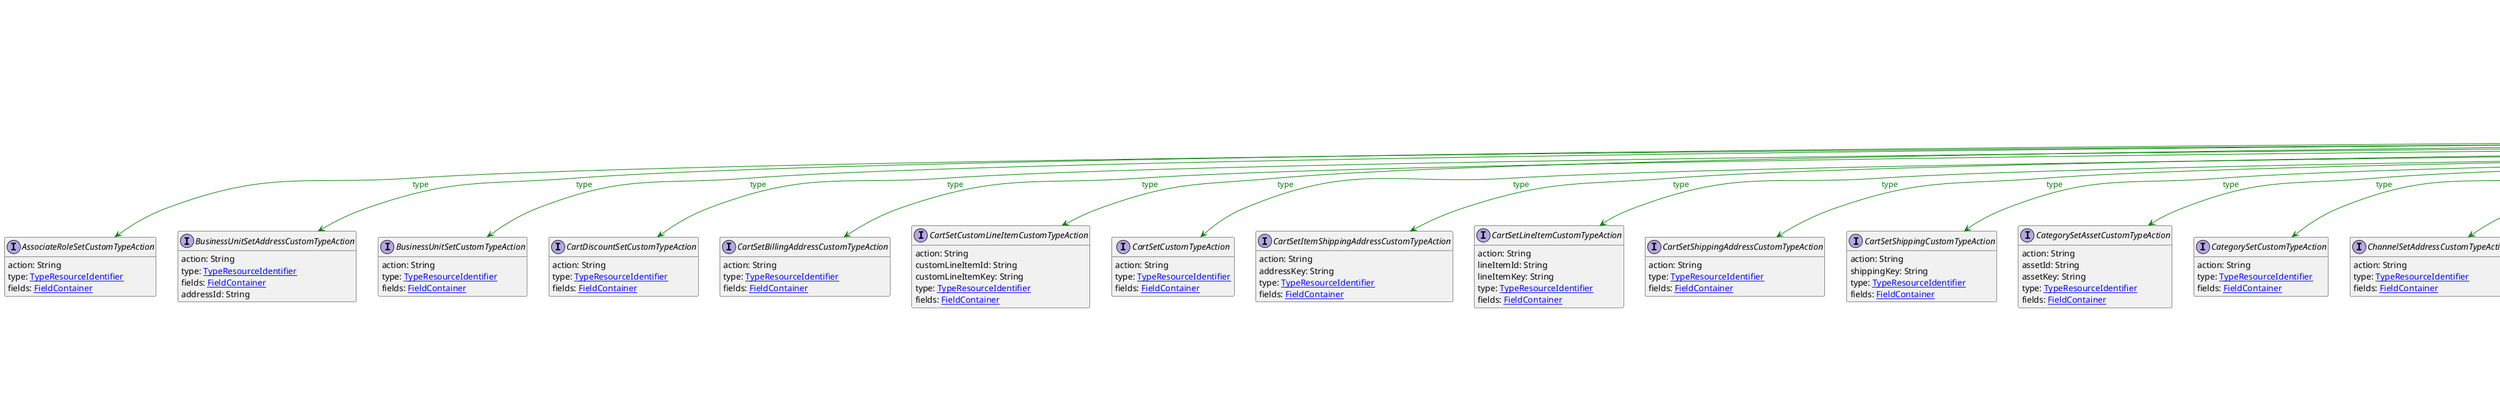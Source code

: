 @startuml

hide empty fields
hide empty methods
legend
|= |= line |
|<back:black>   </back>| inheritance |
|<back:green>   </back>| property reference |
|<back:blue>   </back>| discriminated class |
endlegend
interface TypeResourceIdentifier [[TypeResourceIdentifier.svg]] extends ResourceIdentifier {
    typeId: [[ReferenceTypeId.svg ReferenceTypeId]]
    id: String
    key: String
}
interface ResourceIdentifier [[ResourceIdentifier.svg]]  {
    typeId: [[ReferenceTypeId.svg ReferenceTypeId]]
    id: String
    key: String
}


interface AssociateRoleSetCustomTypeAction [[AssociateRoleSetCustomTypeAction.svg]]  {
    action: String
    type: [[TypeResourceIdentifier.svg TypeResourceIdentifier]]
    fields: [[FieldContainer.svg FieldContainer]]
}
interface BusinessUnitSetAddressCustomTypeAction [[BusinessUnitSetAddressCustomTypeAction.svg]]  {
    action: String
    type: [[TypeResourceIdentifier.svg TypeResourceIdentifier]]
    fields: [[FieldContainer.svg FieldContainer]]
    addressId: String
}
interface BusinessUnitSetCustomTypeAction [[BusinessUnitSetCustomTypeAction.svg]]  {
    action: String
    type: [[TypeResourceIdentifier.svg TypeResourceIdentifier]]
    fields: [[FieldContainer.svg FieldContainer]]
}
interface CartDiscountSetCustomTypeAction [[CartDiscountSetCustomTypeAction.svg]]  {
    action: String
    type: [[TypeResourceIdentifier.svg TypeResourceIdentifier]]
    fields: [[FieldContainer.svg FieldContainer]]
}
interface CartSetBillingAddressCustomTypeAction [[CartSetBillingAddressCustomTypeAction.svg]]  {
    action: String
    type: [[TypeResourceIdentifier.svg TypeResourceIdentifier]]
    fields: [[FieldContainer.svg FieldContainer]]
}
interface CartSetCustomLineItemCustomTypeAction [[CartSetCustomLineItemCustomTypeAction.svg]]  {
    action: String
    customLineItemId: String
    customLineItemKey: String
    type: [[TypeResourceIdentifier.svg TypeResourceIdentifier]]
    fields: [[FieldContainer.svg FieldContainer]]
}
interface CartSetCustomTypeAction [[CartSetCustomTypeAction.svg]]  {
    action: String
    type: [[TypeResourceIdentifier.svg TypeResourceIdentifier]]
    fields: [[FieldContainer.svg FieldContainer]]
}
interface CartSetItemShippingAddressCustomTypeAction [[CartSetItemShippingAddressCustomTypeAction.svg]]  {
    action: String
    addressKey: String
    type: [[TypeResourceIdentifier.svg TypeResourceIdentifier]]
    fields: [[FieldContainer.svg FieldContainer]]
}
interface CartSetLineItemCustomTypeAction [[CartSetLineItemCustomTypeAction.svg]]  {
    action: String
    lineItemId: String
    lineItemKey: String
    type: [[TypeResourceIdentifier.svg TypeResourceIdentifier]]
    fields: [[FieldContainer.svg FieldContainer]]
}
interface CartSetShippingAddressCustomTypeAction [[CartSetShippingAddressCustomTypeAction.svg]]  {
    action: String
    type: [[TypeResourceIdentifier.svg TypeResourceIdentifier]]
    fields: [[FieldContainer.svg FieldContainer]]
}
interface CartSetShippingCustomTypeAction [[CartSetShippingCustomTypeAction.svg]]  {
    action: String
    shippingKey: String
    type: [[TypeResourceIdentifier.svg TypeResourceIdentifier]]
    fields: [[FieldContainer.svg FieldContainer]]
}
interface CategorySetAssetCustomTypeAction [[CategorySetAssetCustomTypeAction.svg]]  {
    action: String
    assetId: String
    assetKey: String
    type: [[TypeResourceIdentifier.svg TypeResourceIdentifier]]
    fields: [[FieldContainer.svg FieldContainer]]
}
interface CategorySetCustomTypeAction [[CategorySetCustomTypeAction.svg]]  {
    action: String
    type: [[TypeResourceIdentifier.svg TypeResourceIdentifier]]
    fields: [[FieldContainer.svg FieldContainer]]
}
interface ChannelSetAddressCustomTypeAction [[ChannelSetAddressCustomTypeAction.svg]]  {
    action: String
    type: [[TypeResourceIdentifier.svg TypeResourceIdentifier]]
    fields: [[FieldContainer.svg FieldContainer]]
}
interface ChannelSetCustomTypeAction [[ChannelSetCustomTypeAction.svg]]  {
    action: String
    type: [[TypeResourceIdentifier.svg TypeResourceIdentifier]]
    fields: [[FieldContainer.svg FieldContainer]]
}
interface CustomerGroupSetCustomTypeAction [[CustomerGroupSetCustomTypeAction.svg]]  {
    action: String
    type: [[TypeResourceIdentifier.svg TypeResourceIdentifier]]
    fields: [[FieldContainer.svg FieldContainer]]
}
interface CustomerSetAddressCustomTypeAction [[CustomerSetAddressCustomTypeAction.svg]]  {
    action: String
    addressId: String
    type: [[TypeResourceIdentifier.svg TypeResourceIdentifier]]
    fields: [[FieldContainer.svg FieldContainer]]
}
interface CustomerSetCustomTypeAction [[CustomerSetCustomTypeAction.svg]]  {
    action: String
    type: [[TypeResourceIdentifier.svg TypeResourceIdentifier]]
    fields: [[FieldContainer.svg FieldContainer]]
}
interface DiscountCodeSetCustomTypeAction [[DiscountCodeSetCustomTypeAction.svg]]  {
    action: String
    type: [[TypeResourceIdentifier.svg TypeResourceIdentifier]]
    fields: [[FieldContainer.svg FieldContainer]]
}
interface InventoryEntrySetCustomTypeAction [[InventoryEntrySetCustomTypeAction.svg]]  {
    action: String
    type: [[TypeResourceIdentifier.svg TypeResourceIdentifier]]
    fields: [[FieldContainer.svg FieldContainer]]
}
interface MyBusinessUnitSetAddressCustomTypeAction [[MyBusinessUnitSetAddressCustomTypeAction.svg]]  {
    action: String
    type: [[TypeResourceIdentifier.svg TypeResourceIdentifier]]
    fields: [[FieldContainer.svg FieldContainer]]
    addressId: String
}
interface MyBusinessUnitSetCustomTypeAction [[MyBusinessUnitSetCustomTypeAction.svg]]  {
    action: String
    type: [[TypeResourceIdentifier.svg TypeResourceIdentifier]]
    fields: [[FieldContainer.svg FieldContainer]]
}
interface MyCartSetCustomTypeAction [[MyCartSetCustomTypeAction.svg]]  {
    action: String
    type: [[TypeResourceIdentifier.svg TypeResourceIdentifier]]
    fields: [[FieldContainer.svg FieldContainer]]
}
interface MyCartSetLineItemCustomTypeAction [[MyCartSetLineItemCustomTypeAction.svg]]  {
    action: String
    lineItemId: String
    lineItemKey: String
    type: [[TypeResourceIdentifier.svg TypeResourceIdentifier]]
    fields: [[FieldContainer.svg FieldContainer]]
}
interface MyCustomerSetCustomTypeAction [[MyCustomerSetCustomTypeAction.svg]]  {
    action: String
    type: [[TypeResourceIdentifier.svg TypeResourceIdentifier]]
    fields: [[FieldContainer.svg FieldContainer]]
}
interface MyShoppingListSetCustomTypeAction [[MyShoppingListSetCustomTypeAction.svg]]  {
    action: String
    type: [[TypeResourceIdentifier.svg TypeResourceIdentifier]]
    fields: [[FieldContainer.svg FieldContainer]]
}
interface MyShoppingListSetLineItemCustomTypeAction [[MyShoppingListSetLineItemCustomTypeAction.svg]]  {
    action: String
    lineItemId: String
    type: [[TypeResourceIdentifier.svg TypeResourceIdentifier]]
    fields: [[FieldContainer.svg FieldContainer]]
}
interface MyShoppingListSetTextLineItemCustomTypeAction [[MyShoppingListSetTextLineItemCustomTypeAction.svg]]  {
    action: String
    textLineItemId: String
    type: [[TypeResourceIdentifier.svg TypeResourceIdentifier]]
    fields: [[FieldContainer.svg FieldContainer]]
}
interface OrderEditSetCustomTypeAction [[OrderEditSetCustomTypeAction.svg]]  {
    action: String
    type: [[TypeResourceIdentifier.svg TypeResourceIdentifier]]
    fields: [[FieldContainer.svg FieldContainer]]
}
interface StagedOrderSetBillingAddressCustomTypeAction [[StagedOrderSetBillingAddressCustomTypeAction.svg]]  {
    action: String
    type: [[TypeResourceIdentifier.svg TypeResourceIdentifier]]
    fields: [[FieldContainer.svg FieldContainer]]
}
interface StagedOrderSetCustomLineItemCustomTypeAction [[StagedOrderSetCustomLineItemCustomTypeAction.svg]]  {
    action: String
    customLineItemId: String
    customLineItemKey: String
    type: [[TypeResourceIdentifier.svg TypeResourceIdentifier]]
    fields: [[FieldContainer.svg FieldContainer]]
}
interface StagedOrderSetCustomTypeAction [[StagedOrderSetCustomTypeAction.svg]]  {
    action: String
    type: [[TypeResourceIdentifier.svg TypeResourceIdentifier]]
    fields: [[FieldContainer.svg FieldContainer]]
}
interface StagedOrderSetDeliveryAddressCustomTypeAction [[StagedOrderSetDeliveryAddressCustomTypeAction.svg]]  {
    action: String
    deliveryId: String
    deliveryKey: String
    type: [[TypeResourceIdentifier.svg TypeResourceIdentifier]]
    fields: [[FieldContainer.svg FieldContainer]]
}
interface StagedOrderSetDeliveryCustomTypeAction [[StagedOrderSetDeliveryCustomTypeAction.svg]]  {
    action: String
    deliveryId: String
    deliveryKey: String
    type: [[TypeResourceIdentifier.svg TypeResourceIdentifier]]
    fields: [[FieldContainer.svg FieldContainer]]
}
interface StagedOrderSetItemShippingAddressCustomTypeAction [[StagedOrderSetItemShippingAddressCustomTypeAction.svg]]  {
    action: String
    addressKey: String
    type: [[TypeResourceIdentifier.svg TypeResourceIdentifier]]
    fields: [[FieldContainer.svg FieldContainer]]
}
interface StagedOrderSetLineItemCustomTypeAction [[StagedOrderSetLineItemCustomTypeAction.svg]]  {
    action: String
    lineItemId: String
    lineItemKey: String
    type: [[TypeResourceIdentifier.svg TypeResourceIdentifier]]
    fields: [[FieldContainer.svg FieldContainer]]
}
interface StagedOrderSetParcelCustomTypeAction [[StagedOrderSetParcelCustomTypeAction.svg]]  {
    action: String
    parcelId: String
    parcelKey: String
    type: [[TypeResourceIdentifier.svg TypeResourceIdentifier]]
    fields: [[FieldContainer.svg FieldContainer]]
}
interface StagedOrderSetReturnItemCustomTypeAction [[StagedOrderSetReturnItemCustomTypeAction.svg]]  {
    action: String
    returnItemId: String
    returnItemKey: String
    type: [[TypeResourceIdentifier.svg TypeResourceIdentifier]]
    fields: [[FieldContainer.svg FieldContainer]]
}
interface StagedOrderSetShippingAddressCustomTypeAction [[StagedOrderSetShippingAddressCustomTypeAction.svg]]  {
    action: String
    type: [[TypeResourceIdentifier.svg TypeResourceIdentifier]]
    fields: [[FieldContainer.svg FieldContainer]]
}
interface OrderSetBillingAddressCustomTypeAction [[OrderSetBillingAddressCustomTypeAction.svg]]  {
    action: String
    type: [[TypeResourceIdentifier.svg TypeResourceIdentifier]]
    fields: [[FieldContainer.svg FieldContainer]]
}
interface OrderSetCustomLineItemCustomTypeAction [[OrderSetCustomLineItemCustomTypeAction.svg]]  {
    action: String
    customLineItemId: String
    customLineItemKey: String
    type: [[TypeResourceIdentifier.svg TypeResourceIdentifier]]
    fields: [[FieldContainer.svg FieldContainer]]
}
interface OrderSetCustomTypeAction [[OrderSetCustomTypeAction.svg]]  {
    action: String
    type: [[TypeResourceIdentifier.svg TypeResourceIdentifier]]
    fields: [[FieldContainer.svg FieldContainer]]
}
interface OrderSetDeliveryAddressCustomTypeAction [[OrderSetDeliveryAddressCustomTypeAction.svg]]  {
    action: String
    deliveryId: String
    deliveryKey: String
    type: [[TypeResourceIdentifier.svg TypeResourceIdentifier]]
    fields: [[FieldContainer.svg FieldContainer]]
}
interface OrderSetDeliveryCustomTypeAction [[OrderSetDeliveryCustomTypeAction.svg]]  {
    action: String
    deliveryId: String
    deliveryKey: String
    type: [[TypeResourceIdentifier.svg TypeResourceIdentifier]]
    fields: [[FieldContainer.svg FieldContainer]]
}
interface OrderSetItemShippingAddressCustomTypeAction [[OrderSetItemShippingAddressCustomTypeAction.svg]]  {
    action: String
    addressKey: String
    type: [[TypeResourceIdentifier.svg TypeResourceIdentifier]]
    fields: [[FieldContainer.svg FieldContainer]]
}
interface OrderSetLineItemCustomTypeAction [[OrderSetLineItemCustomTypeAction.svg]]  {
    action: String
    lineItemId: String
    lineItemKey: String
    type: [[TypeResourceIdentifier.svg TypeResourceIdentifier]]
    fields: [[FieldContainer.svg FieldContainer]]
}
interface OrderSetParcelCustomTypeAction [[OrderSetParcelCustomTypeAction.svg]]  {
    action: String
    parcelId: String
    parcelKey: String
    type: [[TypeResourceIdentifier.svg TypeResourceIdentifier]]
    fields: [[FieldContainer.svg FieldContainer]]
}
interface OrderSetReturnItemCustomTypeAction [[OrderSetReturnItemCustomTypeAction.svg]]  {
    action: String
    returnItemId: String
    returnItemKey: String
    type: [[TypeResourceIdentifier.svg TypeResourceIdentifier]]
    fields: [[FieldContainer.svg FieldContainer]]
}
interface OrderSetShippingAddressCustomTypeAction [[OrderSetShippingAddressCustomTypeAction.svg]]  {
    action: String
    type: [[TypeResourceIdentifier.svg TypeResourceIdentifier]]
    fields: [[FieldContainer.svg FieldContainer]]
}
interface PaymentAddInterfaceInteractionAction [[PaymentAddInterfaceInteractionAction.svg]]  {
    action: String
    type: [[TypeResourceIdentifier.svg TypeResourceIdentifier]]
    fields: [[FieldContainer.svg FieldContainer]]
}
interface PaymentSetCustomTypeAction [[PaymentSetCustomTypeAction.svg]]  {
    action: String
    type: [[TypeResourceIdentifier.svg TypeResourceIdentifier]]
    fields: [[FieldContainer.svg FieldContainer]]
}
interface PaymentSetTransactionCustomTypeAction [[PaymentSetTransactionCustomTypeAction.svg]]  {
    action: String
    transactionId: String
    type: [[TypeResourceIdentifier.svg TypeResourceIdentifier]]
    fields: [[FieldContainer.svg FieldContainer]]
}
interface ProductSelectionSetCustomTypeAction [[ProductSelectionSetCustomTypeAction.svg]]  {
    action: String
    type: [[TypeResourceIdentifier.svg TypeResourceIdentifier]]
    fields: [[FieldContainer.svg FieldContainer]]
}
interface ProductSetAssetCustomTypeAction [[ProductSetAssetCustomTypeAction.svg]]  {
    action: String
    variantId: Long
    sku: String
    staged: Boolean
    assetId: String
    assetKey: String
    type: [[TypeResourceIdentifier.svg TypeResourceIdentifier]]
    fields: [[FieldContainer.svg FieldContainer]]
}
interface ProductSetProductPriceCustomTypeAction [[ProductSetProductPriceCustomTypeAction.svg]]  {
    action: String
    priceId: String
    staged: Boolean
    type: [[TypeResourceIdentifier.svg TypeResourceIdentifier]]
    fields: [[FieldContainer.svg FieldContainer]]
}
interface QuoteRequestSetCustomTypeAction [[QuoteRequestSetCustomTypeAction.svg]]  {
    action: String
    type: [[TypeResourceIdentifier.svg TypeResourceIdentifier]]
    fields: [[FieldContainer.svg FieldContainer]]
}
interface QuoteSetCustomTypeAction [[QuoteSetCustomTypeAction.svg]]  {
    action: String
    type: [[TypeResourceIdentifier.svg TypeResourceIdentifier]]
    fields: [[FieldContainer.svg FieldContainer]]
}
interface ReviewSetCustomTypeAction [[ReviewSetCustomTypeAction.svg]]  {
    action: String
    type: [[TypeResourceIdentifier.svg TypeResourceIdentifier]]
    fields: [[FieldContainer.svg FieldContainer]]
}
interface ShippingMethodSetCustomTypeAction [[ShippingMethodSetCustomTypeAction.svg]]  {
    action: String
    type: [[TypeResourceIdentifier.svg TypeResourceIdentifier]]
    fields: [[FieldContainer.svg FieldContainer]]
}
interface ShoppingListSetCustomTypeAction [[ShoppingListSetCustomTypeAction.svg]]  {
    action: String
    type: [[TypeResourceIdentifier.svg TypeResourceIdentifier]]
    fields: [[FieldContainer.svg FieldContainer]]
}
interface ShoppingListSetLineItemCustomTypeAction [[ShoppingListSetLineItemCustomTypeAction.svg]]  {
    action: String
    lineItemId: String
    type: [[TypeResourceIdentifier.svg TypeResourceIdentifier]]
    fields: [[FieldContainer.svg FieldContainer]]
}
interface ShoppingListSetTextLineItemCustomTypeAction [[ShoppingListSetTextLineItemCustomTypeAction.svg]]  {
    action: String
    textLineItemId: String
    type: [[TypeResourceIdentifier.svg TypeResourceIdentifier]]
    fields: [[FieldContainer.svg FieldContainer]]
}
interface StagedQuoteSetCustomTypeAction [[StagedQuoteSetCustomTypeAction.svg]]  {
    action: String
    type: [[TypeResourceIdentifier.svg TypeResourceIdentifier]]
    fields: [[FieldContainer.svg FieldContainer]]
}
interface StandalonePriceSetCustomTypeAction [[StandalonePriceSetCustomTypeAction.svg]]  {
    action: String
    type: [[TypeResourceIdentifier.svg TypeResourceIdentifier]]
    fields: [[FieldContainer.svg FieldContainer]]
}
interface StoreSetCustomTypeAction [[StoreSetCustomTypeAction.svg]]  {
    action: String
    type: [[TypeResourceIdentifier.svg TypeResourceIdentifier]]
    fields: [[FieldContainer.svg FieldContainer]]
}
interface CustomFieldsDraft [[CustomFieldsDraft.svg]]  {
    type: [[TypeResourceIdentifier.svg TypeResourceIdentifier]]
    fields: [[FieldContainer.svg FieldContainer]]
}

TypeResourceIdentifier --> AssociateRoleSetCustomTypeAction #green;text:green : "type"
TypeResourceIdentifier --> BusinessUnitSetAddressCustomTypeAction #green;text:green : "type"
TypeResourceIdentifier --> BusinessUnitSetCustomTypeAction #green;text:green : "type"
TypeResourceIdentifier --> CartDiscountSetCustomTypeAction #green;text:green : "type"
TypeResourceIdentifier --> CartSetBillingAddressCustomTypeAction #green;text:green : "type"
TypeResourceIdentifier --> CartSetCustomLineItemCustomTypeAction #green;text:green : "type"
TypeResourceIdentifier --> CartSetCustomTypeAction #green;text:green : "type"
TypeResourceIdentifier --> CartSetItemShippingAddressCustomTypeAction #green;text:green : "type"
TypeResourceIdentifier --> CartSetLineItemCustomTypeAction #green;text:green : "type"
TypeResourceIdentifier --> CartSetShippingAddressCustomTypeAction #green;text:green : "type"
TypeResourceIdentifier --> CartSetShippingCustomTypeAction #green;text:green : "type"
TypeResourceIdentifier --> CategorySetAssetCustomTypeAction #green;text:green : "type"
TypeResourceIdentifier --> CategorySetCustomTypeAction #green;text:green : "type"
TypeResourceIdentifier --> ChannelSetAddressCustomTypeAction #green;text:green : "type"
TypeResourceIdentifier --> ChannelSetCustomTypeAction #green;text:green : "type"
TypeResourceIdentifier --> CustomerGroupSetCustomTypeAction #green;text:green : "type"
TypeResourceIdentifier --> CustomerSetAddressCustomTypeAction #green;text:green : "type"
TypeResourceIdentifier --> CustomerSetCustomTypeAction #green;text:green : "type"
TypeResourceIdentifier --> DiscountCodeSetCustomTypeAction #green;text:green : "type"
TypeResourceIdentifier --> InventoryEntrySetCustomTypeAction #green;text:green : "type"
TypeResourceIdentifier --> MyBusinessUnitSetAddressCustomTypeAction #green;text:green : "type"
TypeResourceIdentifier --> MyBusinessUnitSetCustomTypeAction #green;text:green : "type"
TypeResourceIdentifier --> MyCartSetCustomTypeAction #green;text:green : "type"
TypeResourceIdentifier --> MyCartSetLineItemCustomTypeAction #green;text:green : "type"
TypeResourceIdentifier --> MyCustomerSetCustomTypeAction #green;text:green : "type"
TypeResourceIdentifier --> MyShoppingListSetCustomTypeAction #green;text:green : "type"
TypeResourceIdentifier --> MyShoppingListSetLineItemCustomTypeAction #green;text:green : "type"
TypeResourceIdentifier --> MyShoppingListSetTextLineItemCustomTypeAction #green;text:green : "type"
TypeResourceIdentifier --> OrderEditSetCustomTypeAction #green;text:green : "type"
TypeResourceIdentifier --> StagedOrderSetBillingAddressCustomTypeAction #green;text:green : "type"
TypeResourceIdentifier --> StagedOrderSetCustomLineItemCustomTypeAction #green;text:green : "type"
TypeResourceIdentifier --> StagedOrderSetCustomTypeAction #green;text:green : "type"
TypeResourceIdentifier --> StagedOrderSetDeliveryAddressCustomTypeAction #green;text:green : "type"
TypeResourceIdentifier --> StagedOrderSetDeliveryCustomTypeAction #green;text:green : "type"
TypeResourceIdentifier --> StagedOrderSetItemShippingAddressCustomTypeAction #green;text:green : "type"
TypeResourceIdentifier --> StagedOrderSetLineItemCustomTypeAction #green;text:green : "type"
TypeResourceIdentifier --> StagedOrderSetParcelCustomTypeAction #green;text:green : "type"
TypeResourceIdentifier --> StagedOrderSetReturnItemCustomTypeAction #green;text:green : "type"
TypeResourceIdentifier --> StagedOrderSetShippingAddressCustomTypeAction #green;text:green : "type"
TypeResourceIdentifier --> OrderSetBillingAddressCustomTypeAction #green;text:green : "type"
TypeResourceIdentifier --> OrderSetCustomLineItemCustomTypeAction #green;text:green : "type"
TypeResourceIdentifier --> OrderSetCustomTypeAction #green;text:green : "type"
TypeResourceIdentifier --> OrderSetDeliveryAddressCustomTypeAction #green;text:green : "type"
TypeResourceIdentifier --> OrderSetDeliveryCustomTypeAction #green;text:green : "type"
TypeResourceIdentifier --> OrderSetItemShippingAddressCustomTypeAction #green;text:green : "type"
TypeResourceIdentifier --> OrderSetLineItemCustomTypeAction #green;text:green : "type"
TypeResourceIdentifier --> OrderSetParcelCustomTypeAction #green;text:green : "type"
TypeResourceIdentifier --> OrderSetReturnItemCustomTypeAction #green;text:green : "type"
TypeResourceIdentifier --> OrderSetShippingAddressCustomTypeAction #green;text:green : "type"
TypeResourceIdentifier --> PaymentAddInterfaceInteractionAction #green;text:green : "type"
TypeResourceIdentifier --> PaymentSetCustomTypeAction #green;text:green : "type"
TypeResourceIdentifier --> PaymentSetTransactionCustomTypeAction #green;text:green : "type"
TypeResourceIdentifier --> ProductSelectionSetCustomTypeAction #green;text:green : "type"
TypeResourceIdentifier --> ProductSetAssetCustomTypeAction #green;text:green : "type"
TypeResourceIdentifier --> ProductSetProductPriceCustomTypeAction #green;text:green : "type"
TypeResourceIdentifier --> QuoteRequestSetCustomTypeAction #green;text:green : "type"
TypeResourceIdentifier --> QuoteSetCustomTypeAction #green;text:green : "type"
TypeResourceIdentifier --> ReviewSetCustomTypeAction #green;text:green : "type"
TypeResourceIdentifier --> ShippingMethodSetCustomTypeAction #green;text:green : "type"
TypeResourceIdentifier --> ShoppingListSetCustomTypeAction #green;text:green : "type"
TypeResourceIdentifier --> ShoppingListSetLineItemCustomTypeAction #green;text:green : "type"
TypeResourceIdentifier --> ShoppingListSetTextLineItemCustomTypeAction #green;text:green : "type"
TypeResourceIdentifier --> StagedQuoteSetCustomTypeAction #green;text:green : "type"
TypeResourceIdentifier --> StandalonePriceSetCustomTypeAction #green;text:green : "type"
TypeResourceIdentifier --> StoreSetCustomTypeAction #green;text:green : "type"
TypeResourceIdentifier --> CustomFieldsDraft #green;text:green : "type"
@enduml
